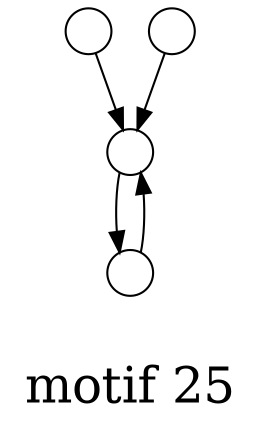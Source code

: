 /*****
motif 25
*****/

digraph G {
  graph [splines=false overlap=false]
  node  [shape=ellipse, width=0.3, height=0.3, label=""]
  0 ;
  1 ;
  2 ;
  3 ;
  0 -> 1;
  1 -> 0;
  2 -> 0;
  3 -> 0;
  label = "\nmotif 25\n";  fontsize=24;
}
